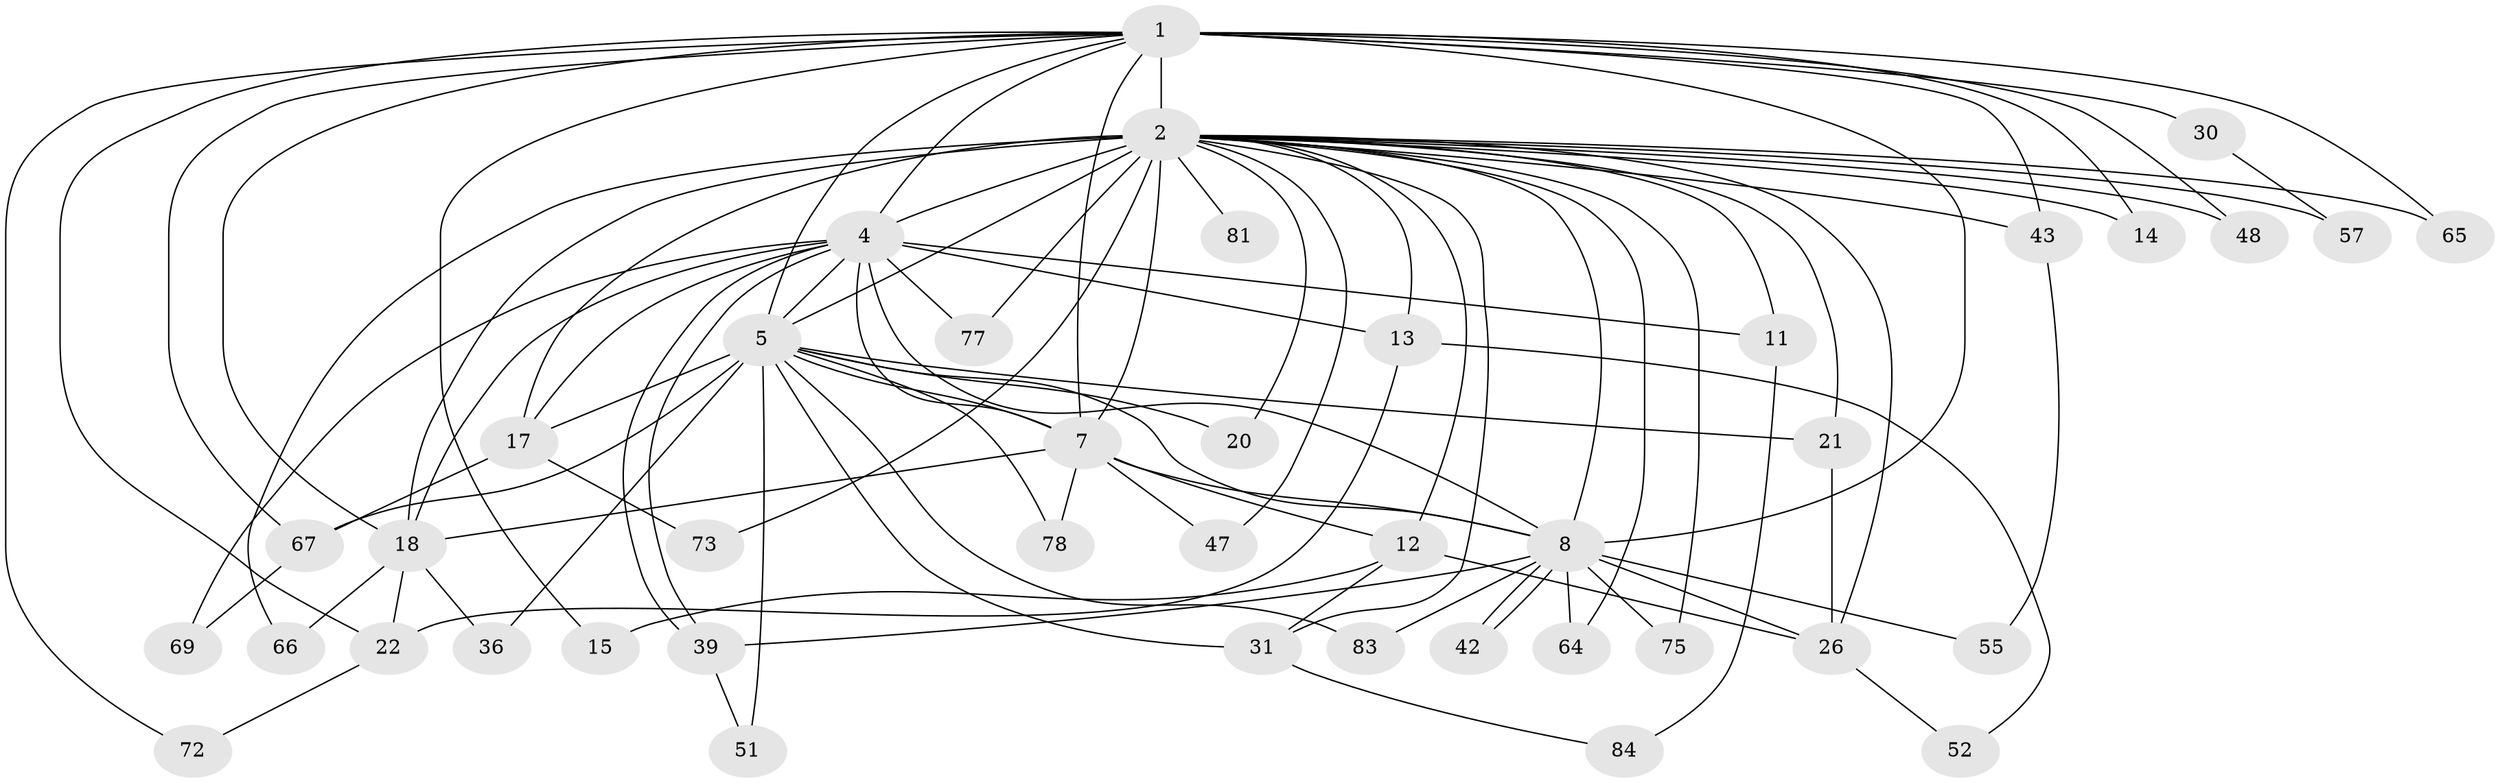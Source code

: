 // original degree distribution, {15: 0.023529411764705882, 23: 0.047058823529411764, 12: 0.011764705882352941, 16: 0.011764705882352941, 19: 0.023529411764705882, 3: 0.15294117647058825, 6: 0.023529411764705882, 4: 0.11764705882352941, 2: 0.5529411764705883, 7: 0.011764705882352941, 5: 0.023529411764705882}
// Generated by graph-tools (version 1.1) at 2025/13/03/09/25 04:13:42]
// undirected, 42 vertices, 94 edges
graph export_dot {
graph [start="1"]
  node [color=gray90,style=filled];
  1 [super="+9"];
  2 [super="+10+33+6+25+49+50+3+37+29"];
  4 [super="+38+41+79+60"];
  5 [super="+27+24+54+45+19+71+80"];
  7 [super="+85+46"];
  8;
  11;
  12;
  13 [super="+16"];
  14;
  15;
  17 [super="+28"];
  18 [super="+74+34"];
  20;
  21 [super="+32+70"];
  22 [super="+61"];
  26 [super="+82"];
  30;
  31;
  36;
  39 [super="+56"];
  42;
  43;
  47;
  48 [super="+58"];
  51;
  52;
  55;
  57;
  64;
  65;
  66;
  67 [super="+76"];
  69;
  72;
  73;
  75;
  77;
  78;
  81;
  83;
  84;
  1 -- 2 [weight=9];
  1 -- 4 [weight=3];
  1 -- 5 [weight=5];
  1 -- 7 [weight=2];
  1 -- 8 [weight=2];
  1 -- 15;
  1 -- 22;
  1 -- 30 [weight=2];
  1 -- 67;
  1 -- 65;
  1 -- 72;
  1 -- 14;
  1 -- 18;
  1 -- 43;
  1 -- 48 [weight=2];
  2 -- 4 [weight=5];
  2 -- 5 [weight=10];
  2 -- 7 [weight=6];
  2 -- 8 [weight=5];
  2 -- 11;
  2 -- 14;
  2 -- 21 [weight=3];
  2 -- 43 [weight=2];
  2 -- 57;
  2 -- 13 [weight=2];
  2 -- 77;
  2 -- 81;
  2 -- 64;
  2 -- 12 [weight=2];
  2 -- 65;
  2 -- 73;
  2 -- 17;
  2 -- 20;
  2 -- 75;
  2 -- 66;
  2 -- 26;
  2 -- 48;
  2 -- 31;
  2 -- 18;
  2 -- 47;
  4 -- 5 [weight=3];
  4 -- 7 [weight=2];
  4 -- 8;
  4 -- 11;
  4 -- 13;
  4 -- 17 [weight=2];
  4 -- 39;
  4 -- 39;
  4 -- 69;
  4 -- 77;
  4 -- 18;
  5 -- 7 [weight=2];
  5 -- 8 [weight=2];
  5 -- 20;
  5 -- 36;
  5 -- 83;
  5 -- 78;
  5 -- 17;
  5 -- 67;
  5 -- 31;
  5 -- 21;
  5 -- 51;
  7 -- 8;
  7 -- 12;
  7 -- 18;
  7 -- 78;
  7 -- 47;
  8 -- 26;
  8 -- 42;
  8 -- 42;
  8 -- 55;
  8 -- 64;
  8 -- 75;
  8 -- 83;
  8 -- 39;
  11 -- 84;
  12 -- 15;
  12 -- 26;
  12 -- 31;
  13 -- 52;
  13 -- 22;
  17 -- 73;
  17 -- 67;
  18 -- 22;
  18 -- 36;
  18 -- 66;
  21 -- 26;
  22 -- 72;
  26 -- 52;
  30 -- 57;
  31 -- 84;
  39 -- 51;
  43 -- 55;
  67 -- 69;
}
